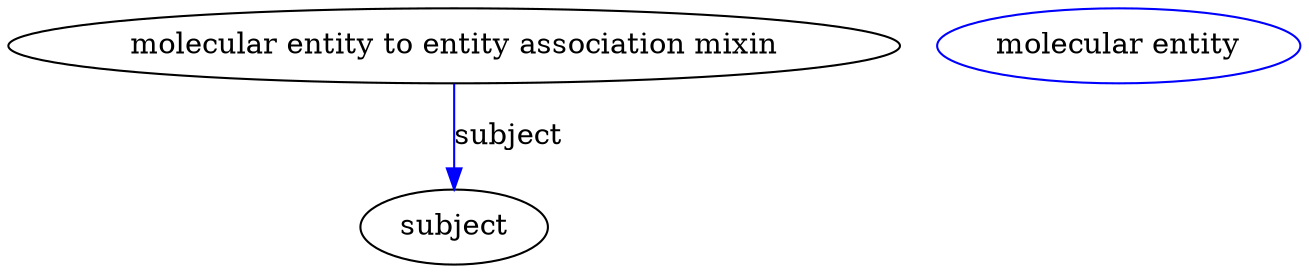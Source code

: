 digraph {
	graph [bb="0,0,619.92,123"];
	node [label="\N"];
	"molecular entity to entity association mixin"	 [height=0.5,
		label="molecular entity to entity association mixin",
		pos="213.83,105",
		width=5.9398];
	subject	 [height=0.5,
		pos="213.83,18",
		width=1.2457];
	"molecular entity to entity association mixin" -> subject	 [color=blue,
		label=subject,
		lp="240.33,61.5",
		pos="e,213.83,36.003 213.83,86.974 213.83,75.192 213.83,59.561 213.83,46.158",
		style=solid];
	"molecular entity to entity association mixin_subject"	 [color=blue,
		height=0.5,
		label="molecular entity",
		pos="532.83,105",
		width=2.4192];
}
